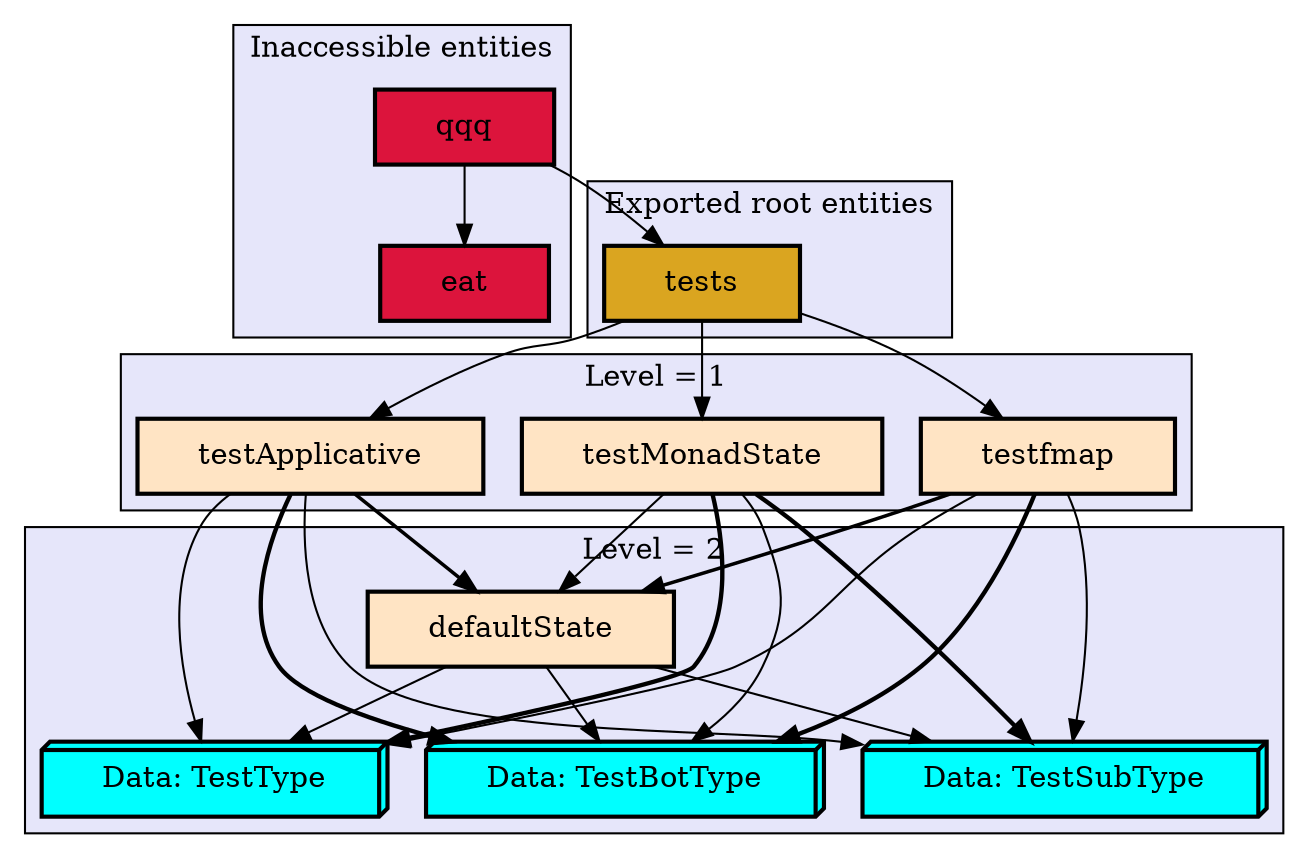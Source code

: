 digraph "Levels within Snap.Snaplet.Internal.Lensed.Tests" {
    node [margin="0.4,0.1"
         ,style=filled];
    subgraph "cluster_-1" {
        graph [label="Inaccessible entities"
              ,style=filled
              ,fillcolor=lavender];
        11 [label=eat
           ,shape=box
           ,fillcolor=crimson
           ,style="filled,bold"];
        12 [label=qqq
           ,shape=box
           ,fillcolor=crimson
           ,style="filled,bold"];
    }
    subgraph cluster_0 {
        graph [label="Exported root entities"
              ,style=filled
              ,fillcolor=lavender];
        16 [label=tests
           ,shape=box
           ,fillcolor=goldenrod
           ,style="filled,bold"];
    }
    subgraph cluster_1 {
        graph [label="Level = 1"
              ,style=filled
              ,fillcolor=lavender];
        13 [label=testApplicative
           ,shape=box
           ,fillcolor=bisque
           ,style="filled,bold"];
        14 [label=testMonadState
           ,shape=box
           ,fillcolor=bisque
           ,style="filled,bold"];
        15 [label=testfmap
           ,shape=box
           ,fillcolor=bisque
           ,style="filled,bold"];
    }
    subgraph cluster_2 {
        graph [label="Level = 2"
              ,style=filled
              ,fillcolor=lavender];
        1 [label="Data: TestBotType"
          ,shape=box3d
          ,fillcolor=cyan
          ,style="filled,bold"];
        2 [label="Data: TestSubType"
          ,shape=box3d
          ,fillcolor=cyan
          ,style="filled,bold"];
        3 [label="Data: TestType"
          ,shape=box3d
          ,fillcolor=cyan
          ,style="filled,bold"];
        10 [label=defaultState
           ,shape=box
           ,fillcolor=bisque
           ,style="filled,bold"];
    }
    10 -> 1 [penwidth=1
            ,color=black];
    10 -> 2 [penwidth=1
            ,color=black];
    10 -> 3 [penwidth=1
            ,color=black];
    12 -> 11 [penwidth=1
             ,color=black];
    12 -> 16 [penwidth=1
             ,color=black];
    13 -> 1 [penwidth=2.09861228866811
            ,color=black];
    13 -> 2 [penwidth=1
            ,color=black];
    13 -> 3 [penwidth=1
            ,color=black];
    13 -> 10 [penwidth=1.6931471805599454
             ,color=black];
    14 -> 1 [penwidth=1
            ,color=black];
    14 -> 2 [penwidth=2.09861228866811
            ,color=black];
    14 -> 3 [penwidth=2.09861228866811
            ,color=black];
    14 -> 10 [penwidth=1
             ,color=black];
    15 -> 1 [penwidth=2.09861228866811
            ,color=black];
    15 -> 2 [penwidth=1
            ,color=black];
    15 -> 3 [penwidth=1
            ,color=black];
    15 -> 10 [penwidth=1.6931471805599454
             ,color=black];
    16 -> 13 [penwidth=1
             ,color=black];
    16 -> 14 [penwidth=1
             ,color=black];
    16 -> 15 [penwidth=1
             ,color=black];
}

